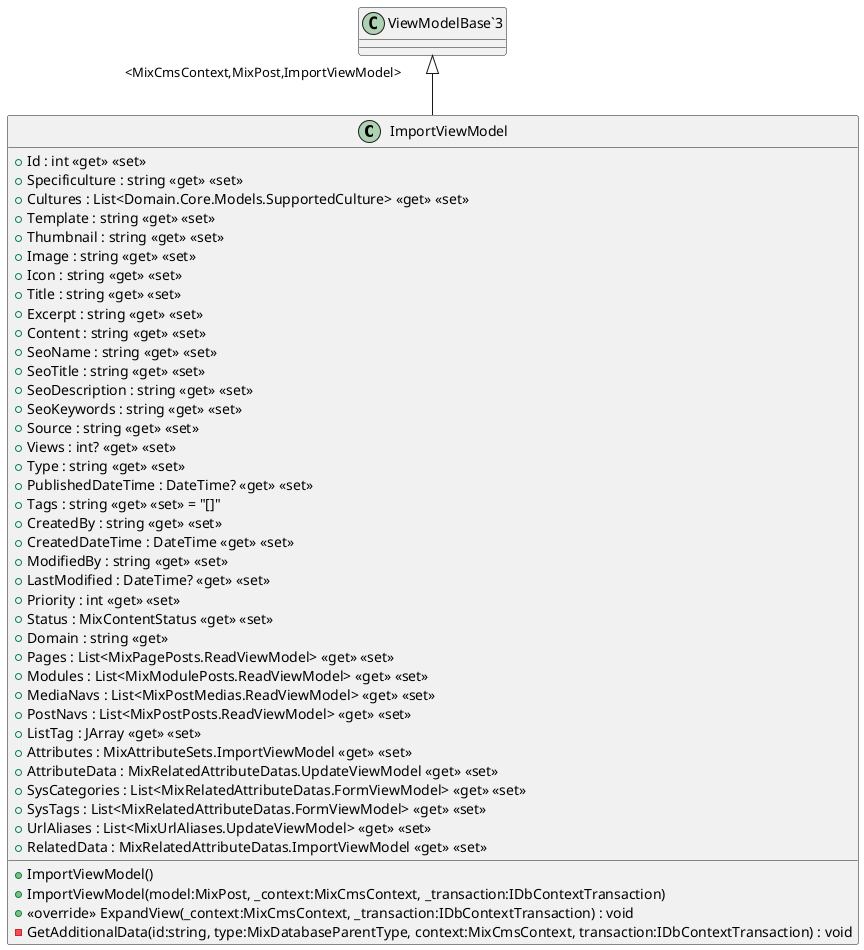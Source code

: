 @startuml
class ImportViewModel {
    + Id : int <<get>> <<set>>
    + Specificulture : string <<get>> <<set>>
    + Cultures : List<Domain.Core.Models.SupportedCulture> <<get>> <<set>>
    + Template : string <<get>> <<set>>
    + Thumbnail : string <<get>> <<set>>
    + Image : string <<get>> <<set>>
    + Icon : string <<get>> <<set>>
    + Title : string <<get>> <<set>>
    + Excerpt : string <<get>> <<set>>
    + Content : string <<get>> <<set>>
    + SeoName : string <<get>> <<set>>
    + SeoTitle : string <<get>> <<set>>
    + SeoDescription : string <<get>> <<set>>
    + SeoKeywords : string <<get>> <<set>>
    + Source : string <<get>> <<set>>
    + Views : int? <<get>> <<set>>
    + Type : string <<get>> <<set>>
    + PublishedDateTime : DateTime? <<get>> <<set>>
    + Tags : string <<get>> <<set>> = "[]"
    + CreatedBy : string <<get>> <<set>>
    + CreatedDateTime : DateTime <<get>> <<set>>
    + ModifiedBy : string <<get>> <<set>>
    + LastModified : DateTime? <<get>> <<set>>
    + Priority : int <<get>> <<set>>
    + Status : MixContentStatus <<get>> <<set>>
    + Domain : string <<get>>
    + Pages : List<MixPagePosts.ReadViewModel> <<get>> <<set>>
    + Modules : List<MixModulePosts.ReadViewModel> <<get>> <<set>>
    + MediaNavs : List<MixPostMedias.ReadViewModel> <<get>> <<set>>
    + PostNavs : List<MixPostPosts.ReadViewModel> <<get>> <<set>>
    + ListTag : JArray <<get>> <<set>>
    + Attributes : MixAttributeSets.ImportViewModel <<get>> <<set>>
    + AttributeData : MixRelatedAttributeDatas.UpdateViewModel <<get>> <<set>>
    + SysCategories : List<MixRelatedAttributeDatas.FormViewModel> <<get>> <<set>>
    + SysTags : List<MixRelatedAttributeDatas.FormViewModel> <<get>> <<set>>
    + UrlAliases : List<MixUrlAliases.UpdateViewModel> <<get>> <<set>>
    + RelatedData : MixRelatedAttributeDatas.ImportViewModel <<get>> <<set>>
    + ImportViewModel()
    + ImportViewModel(model:MixPost, _context:MixCmsContext, _transaction:IDbContextTransaction)
    + <<override>> ExpandView(_context:MixCmsContext, _transaction:IDbContextTransaction) : void
    - GetAdditionalData(id:string, type:MixDatabaseParentType, context:MixCmsContext, transaction:IDbContextTransaction) : void
}
"ViewModelBase`3" "<MixCmsContext,MixPost,ImportViewModel>" <|-- ImportViewModel
@enduml
